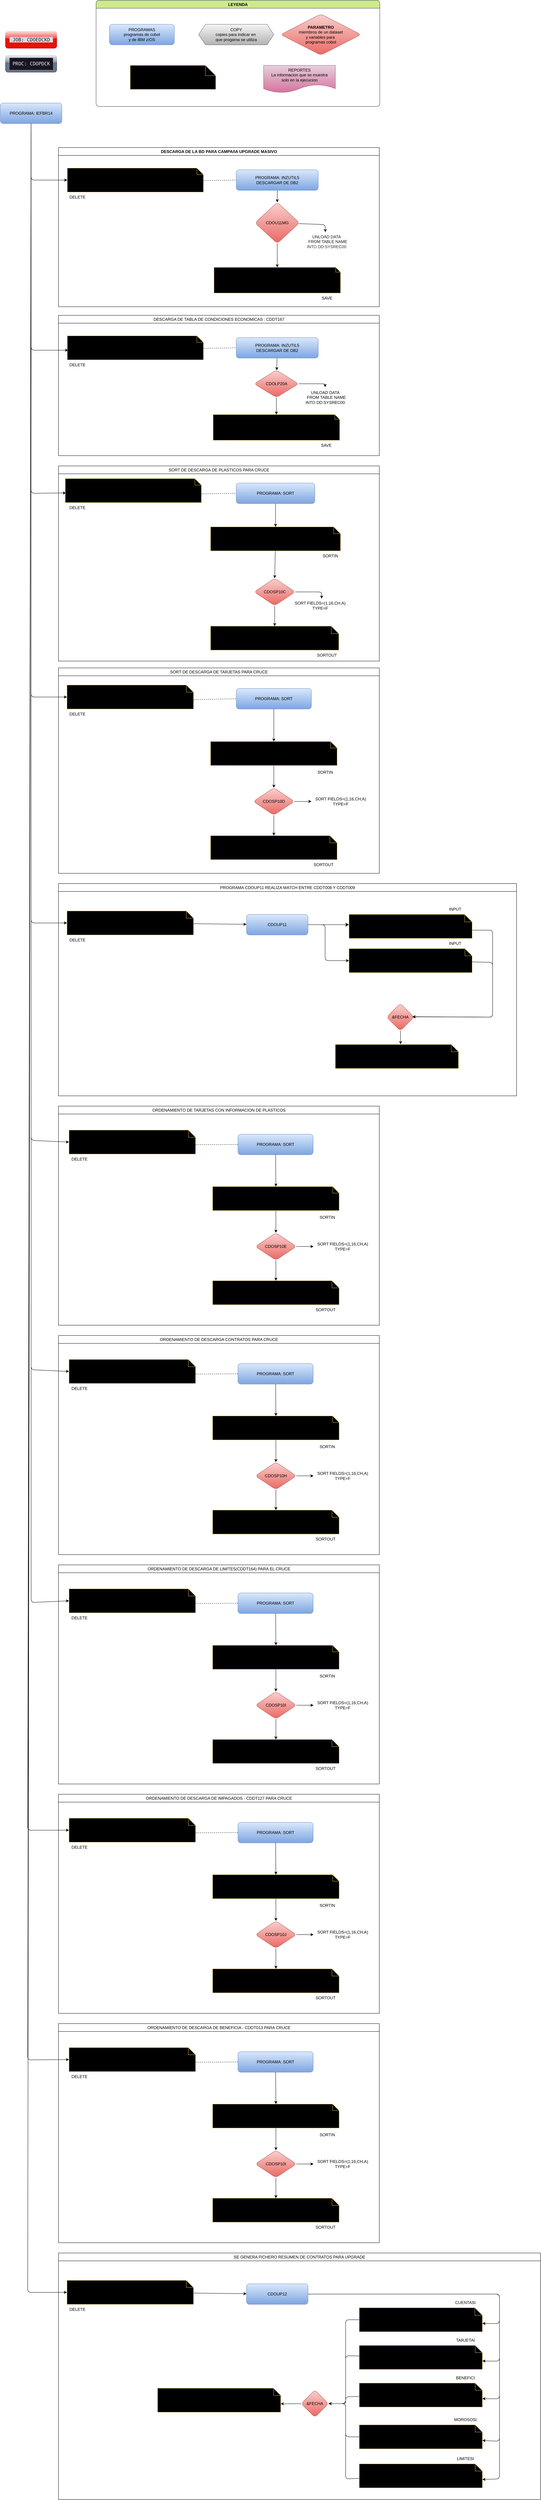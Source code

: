 <mxfile>
    <diagram id="FJO6gK1-RXise1-3pxNp" name="Page-1">
        <mxGraphModel dx="3544" dy="1280" grid="1" gridSize="10" guides="1" tooltips="1" connect="1" arrows="1" fold="1" page="1" pageScale="1" pageWidth="850" pageHeight="1100" math="0" shadow="0" adaptiveColors="auto">
            <root>
                <mxCell id="0"/>
                <mxCell id="1" parent="0"/>
                <mxCell id="14" value="" style="shape=waypoint;sketch=0;size=6;pointerEvents=1;points=[];fillColor=default;resizable=0;rotatable=0;perimeter=centerPerimeter;snapToPoint=1;rounded=1;" parent="1" vertex="1">
                    <mxGeometry x="-382.5" y="580" width="20" height="20" as="geometry"/>
                </mxCell>
                <mxCell id="19" value="&amp;amp;AMB..CDO.&amp;amp;GRPB.SN.CDO.CDOPUP1.FITARJET.UNLOAD" style="shape=note;whiteSpace=wrap;html=1;backgroundOutline=1;darkOpacity=0.05;size=19;fillColor=#fff2cc;gradientColor=light-dark(#FFD966,#999900);strokeColor=light-dark(#D6B656,#FFFF33);align=center;verticalAlign=middle;fontFamily=Helvetica;fontSize=12;gradientDirection=north;" parent="1" vertex="1">
                    <mxGeometry x="-564" y="530" width="398" height="70" as="geometry"/>
                </mxCell>
                <mxCell id="24" value="" style="edgeStyle=none;html=1;fontStyle=1" parent="1" source="22" target="23" edge="1">
                    <mxGeometry relative="1" as="geometry"/>
                </mxCell>
                <mxCell id="22" value="PROGRAMA:&amp;nbsp;INZUTIL5&lt;br&gt;DESCARGAR DE DB2" style="rounded=1;whiteSpace=wrap;html=1;strokeColor=#6c8ebf;align=center;verticalAlign=middle;fontFamily=Helvetica;fontSize=12;fontColor=default;fillColor=#dae8fc;gradientColor=#7ea6e0;" parent="1" vertex="1">
                    <mxGeometry x="-70" y="535" width="240" height="60" as="geometry"/>
                </mxCell>
                <mxCell id="33" style="edgeStyle=none;html=1;entryX=0.481;entryY=0.034;entryDx=0;entryDy=0;entryPerimeter=0;fontStyle=1" parent="1" source="23" target="111" edge="1">
                    <mxGeometry relative="1" as="geometry">
                        <mxPoint x="190" y="715" as="targetPoint"/>
                        <Array as="points">
                            <mxPoint x="190" y="695"/>
                        </Array>
                    </mxGeometry>
                </mxCell>
                <mxCell id="23" value="&lt;div&gt;CDOU11MG&lt;/div&gt;" style="rhombus;whiteSpace=wrap;html=1;rounded=1;fillStyle=solid;strokeColor=#b85450;align=center;verticalAlign=middle;fontFamily=Helvetica;fontSize=12;fontColor=default;fillColor=#f8cecc;gradientColor=#ea6b66;" parent="1" vertex="1">
                    <mxGeometry x="-15" y="630" width="130" height="120" as="geometry"/>
                </mxCell>
                <mxCell id="25" value="&amp;amp;AMB..CDO.&amp;amp;GRPB.SN.CDO.CDOPUP1.FITARJET.UNLOAD" style="shape=note;whiteSpace=wrap;html=1;backgroundOutline=1;darkOpacity=0.05;size=14;strokeColor=light-dark(#D6B656,#FFFF33);align=center;verticalAlign=middle;fontFamily=Helvetica;fontSize=12;fillColor=#fff2cc;gradientColor=light-dark(#FFD966,#999900);gradientDirection=north;" parent="1" vertex="1">
                    <mxGeometry x="-135" y="820" width="370" height="75" as="geometry"/>
                </mxCell>
                <mxCell id="26" style="edgeStyle=none;html=1;entryX=0.5;entryY=0;entryDx=0;entryDy=0;entryPerimeter=0;fontStyle=1" parent="1" source="23" target="25" edge="1">
                    <mxGeometry relative="1" as="geometry"/>
                </mxCell>
                <mxCell id="27" value="" style="endArrow=none;dashed=1;html=1;exitX=1.001;exitY=0.521;exitDx=0;exitDy=0;exitPerimeter=0;entryX=0;entryY=0.5;entryDx=0;entryDy=0;fontStyle=1" parent="1" source="19" target="22" edge="1">
                    <mxGeometry width="50" height="50" relative="1" as="geometry">
                        <mxPoint x="-270" y="450" as="sourcePoint"/>
                        <mxPoint x="-140" y="630" as="targetPoint"/>
                    </mxGeometry>
                </mxCell>
                <mxCell id="66" style="edgeStyle=none;html=1;entryX=0.005;entryY=0.598;entryDx=0;entryDy=0;entryPerimeter=0;fontStyle=1" parent="1" source="28" target="64" edge="1">
                    <mxGeometry relative="1" as="geometry">
                        <mxPoint x="-670" y="1480" as="targetPoint"/>
                        <Array as="points">
                            <mxPoint x="-670" y="1480"/>
                        </Array>
                    </mxGeometry>
                </mxCell>
                <mxCell id="320" style="edgeStyle=none;html=1;entryX=0;entryY=0.5;entryDx=0;entryDy=0;entryPerimeter=0;" parent="1" source="28" target="173" edge="1">
                    <mxGeometry relative="1" as="geometry">
                        <Array as="points">
                            <mxPoint x="-670" y="3370"/>
                        </Array>
                    </mxGeometry>
                </mxCell>
                <mxCell id="28" value="&lt;div&gt;&lt;font style=&quot;color: light-dark(rgb(0, 0, 0), rgb(255, 255, 255));&quot;&gt;PROGRAMA: IEFBR14&lt;/font&gt;&lt;/div&gt;" style="rounded=1;whiteSpace=wrap;html=1;strokeColor=#6c8ebf;align=center;verticalAlign=middle;fontFamily=Helvetica;fontSize=12;fontColor=default;fillColor=#dae8fc;gradientColor=#7ea6e0;" parent="1" vertex="1">
                    <mxGeometry x="-760" y="340" width="180" height="60" as="geometry"/>
                </mxCell>
                <mxCell id="29" value="DELETE" style="text;html=1;align=center;verticalAlign=middle;resizable=0;points=[];autosize=1;strokeColor=none;fillColor=none;" parent="1" vertex="1">
                    <mxGeometry x="-570" y="600" width="70" height="30" as="geometry"/>
                </mxCell>
                <mxCell id="30" value="SAVE" style="text;html=1;align=center;verticalAlign=middle;resizable=0;points=[];autosize=1;strokeColor=none;fillColor=none;" parent="1" vertex="1">
                    <mxGeometry x="170" y="895" width="50" height="30" as="geometry"/>
                </mxCell>
                <mxCell id="48" value="" style="shape=waypoint;sketch=0;size=6;pointerEvents=1;points=[];fillColor=default;resizable=0;rotatable=0;perimeter=centerPerimeter;snapToPoint=1;rounded=1;" parent="1" vertex="1">
                    <mxGeometry x="-382.5" y="1070" width="20" height="20" as="geometry"/>
                </mxCell>
                <mxCell id="49" value="&amp;amp;AMB..CDO.&amp;amp;GRPB.SN.CDO.UNLOAD.CDDT167.UPGC" style="shape=note;whiteSpace=wrap;html=1;backgroundOutline=1;darkOpacity=0.05;size=19;strokeColor=light-dark(#D6B656,#FFFF33);align=center;verticalAlign=middle;fontFamily=Helvetica;fontSize=12;fillColor=#fff2cc;gradientColor=light-dark(#FFD966,#999900);gradientDirection=north;" parent="1" vertex="1">
                    <mxGeometry x="-564" y="1020" width="398" height="70" as="geometry"/>
                </mxCell>
                <mxCell id="50" value="" style="edgeStyle=none;html=1;fontStyle=1" parent="1" source="51" target="53" edge="1">
                    <mxGeometry relative="1" as="geometry"/>
                </mxCell>
                <mxCell id="51" value="PROGRAMA:&amp;nbsp;INZUTIL5&lt;br&gt;DESCARGAR DE DB2" style="rounded=1;whiteSpace=wrap;html=1;strokeColor=#6c8ebf;align=center;verticalAlign=middle;fontFamily=Helvetica;fontSize=12;fontColor=default;fillColor=#dae8fc;gradientColor=#7ea6e0;" parent="1" vertex="1">
                    <mxGeometry x="-70" y="1025" width="240" height="60" as="geometry"/>
                </mxCell>
                <mxCell id="56" value="" style="endArrow=none;dashed=1;html=1;exitX=1.001;exitY=0.521;exitDx=0;exitDy=0;exitPerimeter=0;entryX=0;entryY=0.5;entryDx=0;entryDy=0;fontStyle=1" parent="1" source="49" target="51" edge="1">
                    <mxGeometry width="50" height="50" relative="1" as="geometry">
                        <mxPoint x="-270" y="940" as="sourcePoint"/>
                        <mxPoint x="-140" y="1120" as="targetPoint"/>
                    </mxGeometry>
                </mxCell>
                <mxCell id="57" value="DELETE" style="text;html=1;align=center;verticalAlign=middle;resizable=0;points=[];autosize=1;strokeColor=none;fillColor=none;" parent="1" vertex="1">
                    <mxGeometry x="-570" y="1090" width="70" height="30" as="geometry"/>
                </mxCell>
                <mxCell id="60" style="edgeStyle=none;html=1;entryX=0;entryY=0.5;entryDx=0;entryDy=0;entryPerimeter=0;fontStyle=1" parent="1" source="28" target="19" edge="1">
                    <mxGeometry relative="1" as="geometry">
                        <Array as="points">
                            <mxPoint x="-670" y="565"/>
                        </Array>
                    </mxGeometry>
                </mxCell>
                <mxCell id="61" style="edgeStyle=none;html=1;entryX=0.006;entryY=0.6;entryDx=0;entryDy=0;entryPerimeter=0;fontStyle=1" parent="1" source="28" target="49" edge="1">
                    <mxGeometry relative="1" as="geometry">
                        <Array as="points">
                            <mxPoint x="-670" y="1062"/>
                        </Array>
                    </mxGeometry>
                </mxCell>
                <mxCell id="63" value="" style="shape=waypoint;sketch=0;size=6;pointerEvents=1;points=[];fillColor=default;resizable=0;rotatable=0;perimeter=centerPerimeter;snapToPoint=1;rounded=1;" parent="1" vertex="1">
                    <mxGeometry x="-408.5" y="1487" width="20" height="20" as="geometry"/>
                </mxCell>
                <mxCell id="64" value="&amp;amp;AMB..CDO.&amp;amp;GRPB.SN.CDO.CDOPUP1.PLASTIC.SORT" style="shape=note;whiteSpace=wrap;html=1;backgroundOutline=1;darkOpacity=0.05;size=19;strokeColor=light-dark(#D6B656,#FFFF33);align=center;verticalAlign=middle;fontFamily=Helvetica;fontSize=12;fillColor=#fff2cc;gradientColor=light-dark(#FFD966,#999900);gradientDirection=north;" parent="1" vertex="1">
                    <mxGeometry x="-570" y="1437" width="398" height="70" as="geometry"/>
                </mxCell>
                <mxCell id="65" value="DELETE" style="text;html=1;align=center;verticalAlign=middle;resizable=0;points=[];autosize=1;strokeColor=none;fillColor=none;" parent="1" vertex="1">
                    <mxGeometry x="-570" y="1507" width="70" height="30" as="geometry"/>
                </mxCell>
                <mxCell id="67" value="PROGRAMA: SORT" style="rounded=1;whiteSpace=wrap;html=1;strokeColor=#6c8ebf;align=center;verticalAlign=middle;fontFamily=Helvetica;fontSize=12;fontColor=default;fillColor=#dae8fc;gradientColor=#7ea6e0;" parent="1" vertex="1">
                    <mxGeometry x="-70" y="1450" width="230" height="60" as="geometry"/>
                </mxCell>
                <mxCell id="79" style="edgeStyle=none;html=1;entryX=0.5;entryY=0;entryDx=0;entryDy=0;fontStyle=1" parent="1" source="68" target="74" edge="1">
                    <mxGeometry relative="1" as="geometry"/>
                </mxCell>
                <mxCell id="68" value="&amp;amp;AMB..CDO.&amp;amp;GRPB.SN.CDO.CDOPDA5.FIPLASTI.DESCAR" style="shape=note;whiteSpace=wrap;html=1;backgroundOutline=1;darkOpacity=0.05;size=20;strokeColor=light-dark(#D6B656,#FFFF33);align=center;verticalAlign=middle;fontFamily=Helvetica;fontSize=12;fillColor=#fff2cc;gradientColor=light-dark(#FFD966,#999900);gradientDirection=north;" parent="1" vertex="1">
                    <mxGeometry x="-145" y="1578" width="380" height="70" as="geometry"/>
                </mxCell>
                <mxCell id="69" value="SORTIN" style="text;html=1;align=center;verticalAlign=middle;resizable=0;points=[];autosize=1;strokeColor=none;fillColor=none;" parent="1" vertex="1">
                    <mxGeometry x="170" y="1648" width="70" height="30" as="geometry"/>
                </mxCell>
                <mxCell id="72" value="&amp;amp;AMB..CDO.&amp;amp;GRPB.SN.CDO.CDOPUP1.PLASTIC.SORT" style="shape=note;whiteSpace=wrap;html=1;backgroundOutline=1;darkOpacity=0.05;size=22;strokeColor=light-dark(#D6B656,#FFFF33);align=center;verticalAlign=middle;fontFamily=Helvetica;fontSize=12;fillColor=#fff2cc;gradientColor=light-dark(#FFD966,#999900);gradientDirection=north;" parent="1" vertex="1">
                    <mxGeometry x="-145" y="1868" width="375" height="70" as="geometry"/>
                </mxCell>
                <mxCell id="73" value="SORTOUT" style="text;html=1;align=center;verticalAlign=middle;resizable=0;points=[];autosize=1;strokeColor=none;fillColor=none;" parent="1" vertex="1">
                    <mxGeometry x="155" y="1938" width="80" height="30" as="geometry"/>
                </mxCell>
                <mxCell id="74" value="CDOSP10C" style="rhombus;whiteSpace=wrap;html=1;fillStyle=solid;strokeColor=#b85450;align=center;verticalAlign=middle;fontFamily=Helvetica;fontSize=12;fontColor=default;fillColor=#f8cecc;gradientColor=#ea6b66;rounded=1;" parent="1" vertex="1">
                    <mxGeometry x="-17.5" y="1728" width="120" height="80" as="geometry"/>
                </mxCell>
                <mxCell id="77" value="SORT FIELDS=(1,16,CH,A)&lt;br&gt;TYPE=F" style="text;html=1;align=center;verticalAlign=middle;resizable=0;points=[];autosize=1;strokeColor=none;fillColor=none;" parent="1" vertex="1">
                    <mxGeometry x="90" y="1788" width="170" height="40" as="geometry"/>
                </mxCell>
                <mxCell id="78" style="edgeStyle=none;html=1;entryX=0.528;entryY=-0.01;entryDx=0;entryDy=0;entryPerimeter=0;fontStyle=1" parent="1" source="74" target="77" edge="1">
                    <mxGeometry relative="1" as="geometry">
                        <Array as="points">
                            <mxPoint x="180" y="1768"/>
                        </Array>
                    </mxGeometry>
                </mxCell>
                <mxCell id="80" style="edgeStyle=none;html=1;entryX=0.5;entryY=0;entryDx=0;entryDy=0;entryPerimeter=0;fontStyle=1" parent="1" source="67" target="68" edge="1">
                    <mxGeometry relative="1" as="geometry"/>
                </mxCell>
                <mxCell id="81" style="edgeStyle=none;html=1;entryX=0.5;entryY=0;entryDx=0;entryDy=0;entryPerimeter=0;fontStyle=1" parent="1" source="74" target="72" edge="1">
                    <mxGeometry relative="1" as="geometry"/>
                </mxCell>
                <mxCell id="87" value="" style="endArrow=none;dashed=1;html=1;entryX=0;entryY=0.5;entryDx=0;entryDy=0;exitX=0;exitY=0;exitDx=398;exitDy=44.5;exitPerimeter=0;fontStyle=1" parent="1" source="64" target="67" edge="1">
                    <mxGeometry width="50" height="50" relative="1" as="geometry">
                        <mxPoint x="-340" y="1450" as="sourcePoint"/>
                        <mxPoint x="-290" y="1400" as="targetPoint"/>
                    </mxGeometry>
                </mxCell>
                <mxCell id="102" value="" style="edgeStyle=none;html=1;fontStyle=1" parent="1" source="88" target="92" edge="1">
                    <mxGeometry relative="1" as="geometry"/>
                </mxCell>
                <mxCell id="103" value="" style="edgeStyle=none;html=1;fontStyle=1" parent="1" source="88" target="91" edge="1">
                    <mxGeometry relative="1" as="geometry"/>
                </mxCell>
                <mxCell id="88" value="CDOSP10D" style="rhombus;whiteSpace=wrap;html=1;fillStyle=solid;strokeColor=#b85450;align=center;verticalAlign=middle;fontFamily=Helvetica;fontSize=12;fontColor=default;fillColor=#f8cecc;gradientColor=#ea6b66;rounded=1;" parent="1" vertex="1">
                    <mxGeometry x="-20" y="2340" width="120" height="80" as="geometry"/>
                </mxCell>
                <mxCell id="89" value="PROGRAMA: SORT" style="rounded=1;whiteSpace=wrap;html=1;strokeColor=#6c8ebf;align=center;verticalAlign=middle;fontFamily=Helvetica;fontSize=12;fontColor=default;fillColor=#dae8fc;gradientColor=#7ea6e0;" parent="1" vertex="1">
                    <mxGeometry x="-70" y="2050" width="220" height="60" as="geometry"/>
                </mxCell>
                <mxCell id="91" value="SORT FIELDS=(1,16,CH,A)&lt;br&gt;TYPE=F" style="text;html=1;align=center;verticalAlign=middle;resizable=0;points=[];autosize=1;strokeColor=none;fillColor=none;" parent="1" vertex="1">
                    <mxGeometry x="150" y="2360" width="170" height="40" as="geometry"/>
                </mxCell>
                <mxCell id="92" value="&amp;amp;AMB..CDO.&amp;amp;GRPB.SN.CDO.CDOPUP1.TARJETA.SORT" style="shape=note;whiteSpace=wrap;html=1;backgroundOutline=1;darkOpacity=0.05;size=21;strokeColor=light-dark(#D6B656,#FFFF33);align=center;verticalAlign=middle;fontFamily=Helvetica;fontSize=12;fillColor=#fff2cc;gradientColor=light-dark(#FFD966,#999900);gradientDirection=north;" parent="1" vertex="1">
                    <mxGeometry x="-145" y="2480" width="370" height="70" as="geometry"/>
                </mxCell>
                <mxCell id="101" style="edgeStyle=none;html=1;entryX=0.5;entryY=0;entryDx=0;entryDy=0;fontStyle=1" parent="1" source="94" target="88" edge="1">
                    <mxGeometry relative="1" as="geometry"/>
                </mxCell>
                <mxCell id="94" value="&amp;amp;AMB..CDO.&amp;amp;GRPB.SN.CDO.CDOPUP1.FITARJET.UNLOAD" style="shape=note;whiteSpace=wrap;html=1;backgroundOutline=1;darkOpacity=0.05;size=19;strokeColor=light-dark(#D6B656,#FFFF33);align=center;verticalAlign=middle;fontFamily=Helvetica;fontSize=12;fillColor=#fff2cc;gradientColor=light-dark(#FFD966,#999900);gradientDirection=north;" parent="1" vertex="1">
                    <mxGeometry x="-145" y="2205" width="370" height="70" as="geometry"/>
                </mxCell>
                <mxCell id="95" value="&amp;amp;AMB..CDO.&amp;amp;GRPB.SN.CDO.CDOPUP1.TARJETA.SORT" style="shape=note;whiteSpace=wrap;html=1;backgroundOutline=1;darkOpacity=0.05;size=21;strokeColor=light-dark(#D6B656,#FFFF33);align=center;verticalAlign=middle;fontFamily=Helvetica;fontSize=12;fillColor=#fff2cc;gradientColor=light-dark(#FFD966,#999900);gradientDirection=north;" parent="1" vertex="1">
                    <mxGeometry x="-565" y="2040" width="370" height="70" as="geometry"/>
                </mxCell>
                <mxCell id="96" value="SORTIN" style="text;html=1;align=center;verticalAlign=middle;resizable=0;points=[];autosize=1;strokeColor=none;fillColor=none;" parent="1" vertex="1">
                    <mxGeometry x="155" y="2280" width="70" height="30" as="geometry"/>
                </mxCell>
                <mxCell id="99" value="DELETE" style="text;html=1;align=center;verticalAlign=middle;resizable=0;points=[];autosize=1;strokeColor=none;fillColor=none;" parent="1" vertex="1">
                    <mxGeometry x="-570" y="2110" width="70" height="30" as="geometry"/>
                </mxCell>
                <mxCell id="100" style="edgeStyle=none;html=1;entryX=0.5;entryY=0;entryDx=0;entryDy=0;entryPerimeter=0;fontStyle=1" parent="1" source="89" target="94" edge="1">
                    <mxGeometry relative="1" as="geometry"/>
                </mxCell>
                <mxCell id="105" value="" style="endArrow=none;dashed=1;html=1;entryX=0;entryY=0.5;entryDx=0;entryDy=0;exitX=1.001;exitY=0.61;exitDx=0;exitDy=0;exitPerimeter=0;fontStyle=1" parent="1" source="95" target="89" edge="1">
                    <mxGeometry width="50" height="50" relative="1" as="geometry">
                        <mxPoint x="-210" y="2320" as="sourcePoint"/>
                        <mxPoint x="-160" y="2270" as="targetPoint"/>
                    </mxGeometry>
                </mxCell>
                <mxCell id="107" style="edgeStyle=none;html=1;entryX=0;entryY=0.5;entryDx=0;entryDy=0;entryPerimeter=0;fontStyle=1" parent="1" source="28" target="95" edge="1">
                    <mxGeometry relative="1" as="geometry">
                        <Array as="points">
                            <mxPoint x="-670" y="2075"/>
                        </Array>
                    </mxGeometry>
                </mxCell>
                <mxCell id="109" value="DESCARGA DE LA BD PARA CAMPAñA UPGRADE MASIVO" style="swimlane;whiteSpace=wrap;html=1;" parent="1" vertex="1">
                    <mxGeometry x="-590" y="470" width="938.5" height="465" as="geometry"/>
                </mxCell>
                <mxCell id="111" value="&lt;div&gt;&lt;font color=&quot;#121212&quot;&gt;UNLOAD DATA&lt;/font&gt;&lt;/div&gt;&lt;div&gt;&lt;font color=&quot;#121212&quot;&gt;&amp;nbsp; FROM TABLE&amp;nbsp;NAME&lt;/font&gt;&lt;/div&gt;&lt;div&gt;&lt;font color=&quot;#2e2e2e&quot;&gt;INTO DD:SYSREC00&lt;/font&gt;&lt;/div&gt;" style="text;html=1;align=center;verticalAlign=middle;resizable=0;points=[];autosize=1;strokeColor=none;fillColor=none;" parent="109" vertex="1">
                    <mxGeometry x="713.5" y="245" width="140" height="60" as="geometry"/>
                </mxCell>
                <mxCell id="112" value="DESCARGA DE TABLA DE CONDICIONES ECONOMICAS : CDDT167" style="swimlane;whiteSpace=wrap;html=1;fontStyle=0" parent="1" vertex="1">
                    <mxGeometry x="-590" y="960" width="938.5" height="410" as="geometry"/>
                </mxCell>
                <mxCell id="53" value="&lt;div&gt;CDOLP20A&lt;/div&gt;" style="rhombus;whiteSpace=wrap;html=1;rounded=1;fillStyle=solid;strokeColor=#b85450;align=center;verticalAlign=middle;fontFamily=Helvetica;fontSize=12;fontColor=default;fillColor=#f8cecc;gradientColor=#ea6b66;" parent="112" vertex="1">
                    <mxGeometry x="572.5" y="160" width="130" height="80" as="geometry"/>
                </mxCell>
                <mxCell id="59" value="&lt;div&gt;&lt;font&gt;UNLOAD DATA&lt;/font&gt;&lt;/div&gt;&lt;div&gt;&lt;font&gt;&amp;nbsp; FROM TABLE NAME&lt;/font&gt;&lt;/div&gt;&lt;div&gt;&lt;font&gt;INTO DD:SYSREC00&lt;/font&gt;&lt;/div&gt;" style="text;html=1;align=center;verticalAlign=middle;resizable=0;points=[];autosize=1;strokeColor=none;fillColor=none;" parent="112" vertex="1">
                    <mxGeometry x="710" y="210" width="140" height="60" as="geometry"/>
                </mxCell>
                <mxCell id="52" style="edgeStyle=none;html=1;entryX=0.5;entryY=0;entryDx=0;entryDy=0;entryPerimeter=0;fontStyle=1" parent="112" source="53" target="59" edge="1">
                    <mxGeometry relative="1" as="geometry">
                        <mxPoint x="780" y="225" as="targetPoint"/>
                        <Array as="points">
                            <mxPoint x="780" y="200"/>
                        </Array>
                    </mxGeometry>
                </mxCell>
                <mxCell id="54" value="&amp;amp;AMB..CDO.&amp;amp;GRPB.SN.CDO.UNLOAD.CDDT167.UPGC" style="shape=note;whiteSpace=wrap;html=1;backgroundOutline=1;darkOpacity=0.05;size=14;strokeColor=light-dark(#D6B656,#FFFF33);align=center;verticalAlign=middle;fontFamily=Helvetica;fontSize=12;fillColor=#fff2cc;gradientColor=light-dark(#FFD966,#999900);gradientDirection=north;" parent="112" vertex="1">
                    <mxGeometry x="452.5" y="290" width="370" height="75" as="geometry"/>
                </mxCell>
                <mxCell id="58" value="SAVE" style="text;html=1;align=center;verticalAlign=middle;resizable=0;points=[];autosize=1;strokeColor=none;fillColor=none;" parent="112" vertex="1">
                    <mxGeometry x="757.5" y="365" width="50" height="30" as="geometry"/>
                </mxCell>
                <mxCell id="55" style="edgeStyle=none;html=1;entryX=0.5;entryY=0;entryDx=0;entryDy=0;entryPerimeter=0;fontStyle=1" parent="112" source="53" target="54" edge="1">
                    <mxGeometry relative="1" as="geometry"/>
                </mxCell>
                <mxCell id="114" value="SORT DE DESCARGA DE PLASTICOS PARA CRUCE" style="swimlane;whiteSpace=wrap;html=1;fontStyle=0" parent="1" vertex="1">
                    <mxGeometry x="-590" y="1400" width="938.5" height="570" as="geometry">
                        <mxRectangle x="-590" y="1400" width="330" height="30" as="alternateBounds"/>
                    </mxGeometry>
                </mxCell>
                <mxCell id="116" value="SORT DE DESCARGA DE TARJETAS PARA CRUCE" style="swimlane;whiteSpace=wrap;html=1;fontStyle=0" parent="1" vertex="1">
                    <mxGeometry x="-590" y="1990" width="938.5" height="600" as="geometry">
                        <mxRectangle x="-590" y="1400" width="330" height="30" as="alternateBounds"/>
                    </mxGeometry>
                </mxCell>
                <mxCell id="97" value="SORTOUT" style="text;html=1;align=center;verticalAlign=middle;resizable=0;points=[];autosize=1;strokeColor=none;fillColor=none;" parent="116" vertex="1">
                    <mxGeometry x="735" y="560" width="80" height="30" as="geometry"/>
                </mxCell>
                <mxCell id="118" value="&lt;div style=&quot;font-family: &amp;quot;JetBrains Mono&amp;quot;, &amp;quot;JetBrains Mono&amp;quot;, monospace; font-size: 14px; line-height: 35px; white-space-collapse: preserve;&quot;&gt;&lt;span style=&quot;background-color: light-dark(rgb(219, 216, 226), rgb(255, 255, 255));&quot;&gt;&lt;font style=&quot;color: light-dark(rgb(34, 33, 35), rgb(0, 0, 0));&quot;&gt; JOB: CDOEDCKD &lt;/font&gt;&lt;/span&gt;&lt;/div&gt;" style="text;html=1;align=center;verticalAlign=middle;resizable=0;points=[];autosize=1;strokeColor=#B20000;fillColor=#e51400;glass=1;fontColor=#ffffff;shadow=0;rounded=1;" parent="1" vertex="1">
                    <mxGeometry x="-745" y="130" width="150" height="50" as="geometry"/>
                </mxCell>
                <mxCell id="119" value="&lt;div style=&quot;color: rgb(237, 236, 238); background-color: rgb(25, 21, 33); font-family: &amp;quot;JetBrains Mono&amp;quot;, &amp;quot;JetBrains Mono&amp;quot;, monospace; font-size: 14px; line-height: 35px; white-space-collapse: preserve;&quot;&gt;&lt;div style=&quot;color: rgb(237, 236, 238); background-color: rgb(25, 21, 33); line-height: 35px;&quot;&gt;&lt;span style=&quot;color: rgb(237, 236, 238);&quot;&gt; PROC: CDOPDCK &lt;/span&gt;&lt;/div&gt;&lt;/div&gt;" style="text;html=1;align=center;verticalAlign=middle;resizable=0;points=[];autosize=1;strokeColor=#314354;fillColor=#647687;rounded=1;glass=1;fontColor=#ffffff;" parent="1" vertex="1">
                    <mxGeometry x="-745" y="200" width="150" height="50" as="geometry"/>
                </mxCell>
                <mxCell id="120" value="PROGRAMA CDOUP11 REALIZA MATCH ENTRE CDDT008 Y CDDT009" style="swimlane;whiteSpace=wrap;html=1;fontStyle=0" parent="1" vertex="1">
                    <mxGeometry x="-590" y="2620" width="1340" height="620" as="geometry">
                        <mxRectangle x="-590" y="1400" width="330" height="30" as="alternateBounds"/>
                    </mxGeometry>
                </mxCell>
                <mxCell id="149" style="edgeStyle=none;html=1;" parent="120" source="122" target="124" edge="1">
                    <mxGeometry relative="1" as="geometry"/>
                </mxCell>
                <mxCell id="122" value="&amp;amp;AMB..CDO.&amp;amp;GRPB.SN.CDO.CDOPUP1.TARJETA.UNLD2" style="shape=note;whiteSpace=wrap;html=1;backgroundOutline=1;darkOpacity=0.05;size=21;strokeColor=light-dark(#D6B656,#FFFF33);align=center;verticalAlign=middle;fontFamily=Helvetica;fontSize=12;fillColor=#fff2cc;gradientColor=light-dark(#FFD966,#999900);gradientDirection=north;" parent="120" vertex="1">
                    <mxGeometry x="25" y="80" width="370" height="70" as="geometry"/>
                </mxCell>
                <mxCell id="123" value="DELETE" style="text;html=1;align=center;verticalAlign=middle;resizable=0;points=[];autosize=1;strokeColor=none;fillColor=none;" parent="120" vertex="1">
                    <mxGeometry x="20" y="150" width="70" height="30" as="geometry"/>
                </mxCell>
                <mxCell id="124" value="CDOUP11" style="rounded=1;whiteSpace=wrap;html=1;strokeColor=#6c8ebf;align=center;verticalAlign=middle;fontFamily=Helvetica;fontSize=12;fontColor=default;fillColor=#dae8fc;gradientColor=#7ea6e0;" parent="120" vertex="1">
                    <mxGeometry x="550" y="90" width="180" height="60" as="geometry"/>
                </mxCell>
                <mxCell id="146" value="" style="edgeStyle=none;html=1;entryX=0.53;entryY=-0.013;entryDx=0;entryDy=0;entryPerimeter=0;" parent="120" source="125" target="180" edge="1">
                    <mxGeometry relative="1" as="geometry">
                        <mxPoint x="640" y="520" as="targetPoint"/>
                    </mxGeometry>
                </mxCell>
                <mxCell id="125" value="&amp;amp;FECHA" style="rhombus;whiteSpace=wrap;html=1;rounded=1;fillStyle=solid;strokeColor=#b85450;align=center;verticalAlign=middle;fontFamily=Helvetica;fontSize=12;fontColor=default;fillColor=#f8cecc;gradientColor=#ea6b66;" parent="120" vertex="1">
                    <mxGeometry x="960" y="350" width="80" height="80" as="geometry"/>
                </mxCell>
                <mxCell id="295" style="edgeStyle=none;html=1;entryX=0.946;entryY=0.484;entryDx=0;entryDy=0;entryPerimeter=0;" parent="120" source="139" target="125" edge="1">
                    <mxGeometry relative="1" as="geometry">
                        <mxPoint x="1270" y="225" as="targetPoint"/>
                        <Array as="points">
                            <mxPoint x="1270" y="230"/>
                            <mxPoint x="1270" y="390"/>
                        </Array>
                    </mxGeometry>
                </mxCell>
                <mxCell id="139" value="&amp;amp;AMB..CDO.&amp;amp;GRPB.SN.CDO.CDOPUP1.TARJETA.SORT" style="shape=note;whiteSpace=wrap;html=1;backgroundOutline=1;darkOpacity=0.05;size=21;strokeColor=light-dark(#D6B656,#FFFF33);align=center;verticalAlign=middle;fontFamily=Helvetica;fontSize=12;fillColor=#fff2cc;gradientColor=light-dark(#FFD966,#999900);gradientDirection=north;" parent="120" vertex="1">
                    <mxGeometry x="850" y="190" width="360" height="70" as="geometry"/>
                </mxCell>
                <mxCell id="294" style="edgeStyle=none;html=1;exitX=0;exitY=0;exitDx=360;exitDy=46;exitPerimeter=0;entryX=0.94;entryY=0.49;entryDx=0;entryDy=0;entryPerimeter=0;" parent="120" source="140" target="125" edge="1">
                    <mxGeometry relative="1" as="geometry">
                        <mxPoint x="1040" y="390" as="targetPoint"/>
                        <Array as="points">
                            <mxPoint x="1270" y="136"/>
                            <mxPoint x="1270" y="390"/>
                        </Array>
                    </mxGeometry>
                </mxCell>
                <mxCell id="140" value="&amp;amp;AMB..CDO.&amp;amp;GRPB.SN.CDO.CDOPUP1.PLASTIC.SORT" style="shape=note;whiteSpace=wrap;html=1;backgroundOutline=1;darkOpacity=0.05;size=22;strokeColor=light-dark(#D6B656,#FFFF33);align=center;verticalAlign=middle;fontFamily=Helvetica;fontSize=12;fillColor=#fff2cc;gradientColor=light-dark(#FFD966,#999900);gradientDirection=north;" parent="120" vertex="1">
                    <mxGeometry x="850" y="90" width="360" height="70" as="geometry"/>
                </mxCell>
                <mxCell id="147" value="INPUT" style="text;html=1;align=center;verticalAlign=middle;resizable=0;points=[];autosize=1;strokeColor=none;fillColor=none;" parent="120" vertex="1">
                    <mxGeometry x="1130" y="60" width="60" height="30" as="geometry"/>
                </mxCell>
                <mxCell id="148" value="INPUT" style="text;html=1;align=center;verticalAlign=middle;resizable=0;points=[];autosize=1;strokeColor=none;fillColor=none;" parent="120" vertex="1">
                    <mxGeometry x="1130" y="160" width="60" height="30" as="geometry"/>
                </mxCell>
                <mxCell id="180" value="&amp;amp;AMB..CDO.&amp;amp;GRPB.SN.CDO.CDOPUP1.TARJETA.UNLD2" style="shape=note;whiteSpace=wrap;html=1;backgroundOutline=1;darkOpacity=0.05;size=21;strokeColor=light-dark(#D6B656,#FFFF33);align=center;verticalAlign=middle;fontFamily=Helvetica;fontSize=12;fillColor=#fff2cc;gradientColor=light-dark(#FFD966,#999900);gradientDirection=north;" parent="120" vertex="1">
                    <mxGeometry x="810" y="470" width="360" height="70" as="geometry"/>
                </mxCell>
                <mxCell id="291" value="" style="edgeStyle=elbowEdgeStyle;elbow=vertical;endArrow=classic;html=1;curved=0;rounded=0;endSize=8;startSize=8;exitX=1;exitY=0.5;exitDx=0;exitDy=0;entryX=0;entryY=0.429;entryDx=0;entryDy=0;entryPerimeter=0;" parent="120" source="124" target="140" edge="1">
                    <mxGeometry width="50" height="50" relative="1" as="geometry">
                        <mxPoint x="720" y="230" as="sourcePoint"/>
                        <mxPoint x="840" y="130" as="targetPoint"/>
                    </mxGeometry>
                </mxCell>
                <mxCell id="293" style="edgeStyle=none;html=1;exitX=1;exitY=0.5;exitDx=0;exitDy=0;entryX=0;entryY=0.5;entryDx=0;entryDy=0;entryPerimeter=0;" parent="120" source="124" target="139" edge="1">
                    <mxGeometry relative="1" as="geometry">
                        <Array as="points">
                            <mxPoint x="780" y="120"/>
                            <mxPoint x="780" y="225"/>
                        </Array>
                    </mxGeometry>
                </mxCell>
                <mxCell id="150" value="ORDENAMIENTO DE TARJETAS CON INFORMACION DE PLASTICOS" style="swimlane;whiteSpace=wrap;html=1;fontStyle=0" parent="1" vertex="1">
                    <mxGeometry x="-590" y="3270" width="938.5" height="640" as="geometry">
                        <mxRectangle x="-590" y="1400" width="330" height="30" as="alternateBounds"/>
                    </mxGeometry>
                </mxCell>
                <mxCell id="165" value="" style="edgeStyle=none;html=1;fontStyle=1" parent="150" source="167" target="170" edge="1">
                    <mxGeometry relative="1" as="geometry"/>
                </mxCell>
                <mxCell id="166" value="" style="edgeStyle=none;html=1;fontStyle=1" parent="150" source="167" target="169" edge="1">
                    <mxGeometry relative="1" as="geometry"/>
                </mxCell>
                <mxCell id="167" value="CDOSP10E" style="rhombus;whiteSpace=wrap;html=1;fillStyle=solid;strokeColor=#b85450;align=center;verticalAlign=middle;fontFamily=Helvetica;fontSize=12;fontColor=default;fillColor=#f8cecc;gradientColor=#ea6b66;rounded=1;" parent="150" vertex="1">
                    <mxGeometry x="576" y="370" width="120" height="80" as="geometry"/>
                </mxCell>
                <mxCell id="168" value="PROGRAMA: SORT" style="rounded=1;whiteSpace=wrap;html=1;strokeColor=#6c8ebf;align=center;verticalAlign=middle;fontFamily=Helvetica;fontSize=12;fontColor=default;fillColor=#dae8fc;gradientColor=#7ea6e0;" parent="150" vertex="1">
                    <mxGeometry x="525" y="82" width="220" height="60" as="geometry"/>
                </mxCell>
                <mxCell id="169" value="SORT FIELDS=(1,16,CH,A)&lt;br&gt;TYPE=F" style="text;html=1;align=center;verticalAlign=middle;resizable=0;points=[];autosize=1;strokeColor=none;fillColor=none;" parent="150" vertex="1">
                    <mxGeometry x="746" y="390" width="170" height="40" as="geometry"/>
                </mxCell>
                <mxCell id="170" value="&amp;amp;AMB..CDO.&amp;amp;GRPB.SN.CDO.CDOPUP1.TARJETA.UNLD3" style="shape=note;whiteSpace=wrap;html=1;backgroundOutline=1;darkOpacity=0.05;size=21;strokeColor=light-dark(#D6B656,#FFFF33);align=center;verticalAlign=middle;fontFamily=Helvetica;fontSize=12;fillColor=#fff2cc;gradientColor=light-dark(#FFD966,#999900);gradientDirection=north;" parent="150" vertex="1">
                    <mxGeometry x="451" y="510" width="370" height="70" as="geometry"/>
                </mxCell>
                <mxCell id="171" style="edgeStyle=none;html=1;entryX=0.5;entryY=0;entryDx=0;entryDy=0;fontStyle=1" parent="150" source="172" target="167" edge="1">
                    <mxGeometry relative="1" as="geometry"/>
                </mxCell>
                <mxCell id="172" value="&amp;amp;AMB..CDO.&amp;amp;GRPB.SN.CDO.CDOPUP1.TARJETA.UNLD2" style="shape=note;whiteSpace=wrap;html=1;backgroundOutline=1;darkOpacity=0.05;size=19;strokeColor=light-dark(#D6B656,#FFFF33);align=center;verticalAlign=middle;fontFamily=Helvetica;fontSize=12;fillColor=#fff2cc;gradientColor=light-dark(#FFD966,#999900);gradientDirection=north;" parent="150" vertex="1">
                    <mxGeometry x="451" y="235" width="370" height="70" as="geometry"/>
                </mxCell>
                <mxCell id="173" value="&amp;amp;AMB..CDO.&amp;amp;GRPB.SN.CDO.CDOPUP1.TARJETA.UNLD3" style="shape=note;whiteSpace=wrap;html=1;backgroundOutline=1;darkOpacity=0.05;size=21;strokeColor=light-dark(#D6B656,#FFFF33);align=center;verticalAlign=middle;fontFamily=Helvetica;fontSize=12;fillColor=#fff2cc;gradientColor=light-dark(#FFD966,#999900);gradientDirection=north;" parent="150" vertex="1">
                    <mxGeometry x="31" y="70" width="370" height="70" as="geometry"/>
                </mxCell>
                <mxCell id="174" value="SORTIN" style="text;html=1;align=center;verticalAlign=middle;resizable=0;points=[];autosize=1;strokeColor=none;fillColor=none;" parent="150" vertex="1">
                    <mxGeometry x="751" y="310" width="70" height="30" as="geometry"/>
                </mxCell>
                <mxCell id="175" value="DELETE" style="text;html=1;align=center;verticalAlign=middle;resizable=0;points=[];autosize=1;strokeColor=none;fillColor=none;" parent="150" vertex="1">
                    <mxGeometry x="26" y="140" width="70" height="30" as="geometry"/>
                </mxCell>
                <mxCell id="176" style="edgeStyle=none;html=1;entryX=0.5;entryY=0;entryDx=0;entryDy=0;entryPerimeter=0;fontStyle=1" parent="150" source="168" target="172" edge="1">
                    <mxGeometry relative="1" as="geometry"/>
                </mxCell>
                <mxCell id="177" value="" style="endArrow=none;dashed=1;html=1;entryX=0;entryY=0.5;entryDx=0;entryDy=0;exitX=1.001;exitY=0.61;exitDx=0;exitDy=0;exitPerimeter=0;fontStyle=1" parent="150" source="173" target="168" edge="1">
                    <mxGeometry width="50" height="50" relative="1" as="geometry">
                        <mxPoint x="386" y="350" as="sourcePoint"/>
                        <mxPoint x="436" y="300" as="targetPoint"/>
                    </mxGeometry>
                </mxCell>
                <mxCell id="178" value="SORTOUT" style="text;html=1;align=center;verticalAlign=middle;resizable=0;points=[];autosize=1;strokeColor=none;fillColor=none;" parent="150" vertex="1">
                    <mxGeometry x="741" y="580" width="80" height="30" as="geometry"/>
                </mxCell>
                <mxCell id="182" value="ORDENAMIENTO DE DESCARGA CONTRATOS PARA CRUCE" style="swimlane;whiteSpace=wrap;html=1;fontStyle=0" parent="1" vertex="1">
                    <mxGeometry x="-590" y="3940" width="938.5" height="640" as="geometry">
                        <mxRectangle x="-590" y="1400" width="330" height="30" as="alternateBounds"/>
                    </mxGeometry>
                </mxCell>
                <mxCell id="183" value="" style="edgeStyle=none;html=1;fontStyle=1" parent="182" source="185" target="188" edge="1">
                    <mxGeometry relative="1" as="geometry"/>
                </mxCell>
                <mxCell id="184" value="" style="edgeStyle=none;html=1;fontStyle=1" parent="182" source="185" target="187" edge="1">
                    <mxGeometry relative="1" as="geometry"/>
                </mxCell>
                <mxCell id="185" value="CDOSP10H" style="rhombus;whiteSpace=wrap;html=1;fillStyle=solid;strokeColor=#b85450;align=center;verticalAlign=middle;fontFamily=Helvetica;fontSize=12;fontColor=default;fillColor=#f8cecc;gradientColor=#ea6b66;rounded=1;" parent="182" vertex="1">
                    <mxGeometry x="576" y="370" width="120" height="80" as="geometry"/>
                </mxCell>
                <mxCell id="186" value="PROGRAMA: SORT" style="rounded=1;whiteSpace=wrap;html=1;strokeColor=#6c8ebf;align=center;verticalAlign=middle;fontFamily=Helvetica;fontSize=12;fontColor=default;fillColor=#dae8fc;gradientColor=#7ea6e0;" parent="182" vertex="1">
                    <mxGeometry x="525" y="82" width="220" height="60" as="geometry"/>
                </mxCell>
                <mxCell id="187" value="SORT FIELDS=(1,16,CH,A)&lt;br&gt;TYPE=F" style="text;html=1;align=center;verticalAlign=middle;resizable=0;points=[];autosize=1;strokeColor=none;fillColor=none;" parent="182" vertex="1">
                    <mxGeometry x="746" y="390" width="170" height="40" as="geometry"/>
                </mxCell>
                <mxCell id="188" value="&amp;amp;AMB..CDO.&amp;amp;GRPB.SN.CDO.CDOPUP1.CONTRAT.SORT" style="shape=note;whiteSpace=wrap;html=1;backgroundOutline=1;darkOpacity=0.05;size=21;strokeColor=light-dark(#D6B656,#FFFF33);align=center;verticalAlign=middle;fontFamily=Helvetica;fontSize=12;fontColor=default;fillColor=#fff2cc;gradientColor=light-dark(#FFD966,#999900);gradientDirection=north;" parent="182" vertex="1">
                    <mxGeometry x="451" y="510" width="370" height="70" as="geometry"/>
                </mxCell>
                <mxCell id="189" style="edgeStyle=none;html=1;entryX=0.5;entryY=0;entryDx=0;entryDy=0;fontStyle=1" parent="182" source="190" target="185" edge="1">
                    <mxGeometry relative="1" as="geometry"/>
                </mxCell>
                <mxCell id="190" value="&amp;amp;AMB..CDO.&amp;amp;GRPB.SN.CDO.CDOPDA5.FICTATAR.DESCAR" style="shape=note;whiteSpace=wrap;html=1;backgroundOutline=1;darkOpacity=0.05;size=19;strokeColor=light-dark(#D6B656,#FFFF33);align=center;verticalAlign=middle;fontFamily=Helvetica;fontSize=12;fontColor=default;fillColor=#fff2cc;gradientColor=light-dark(#FFD966,#999900);gradientDirection=north;" parent="182" vertex="1">
                    <mxGeometry x="451" y="235" width="370" height="70" as="geometry"/>
                </mxCell>
                <mxCell id="191" value="&amp;amp;AMB..CDO.&amp;amp;GRPB.SN.CDO.CDOPUP1.CONTRAT.SORT" style="shape=note;whiteSpace=wrap;html=1;backgroundOutline=1;darkOpacity=0.05;size=21;strokeColor=light-dark(#D6B656,#FFFF33);align=center;verticalAlign=middle;fontFamily=Helvetica;fontSize=12;fontColor=default;fillColor=#fff2cc;gradientColor=light-dark(#FFD966,#999900);gradientDirection=north;" parent="182" vertex="1">
                    <mxGeometry x="31" y="70" width="370" height="70" as="geometry"/>
                </mxCell>
                <mxCell id="192" value="SORTIN" style="text;html=1;align=center;verticalAlign=middle;resizable=0;points=[];autosize=1;strokeColor=none;fillColor=none;" parent="182" vertex="1">
                    <mxGeometry x="751" y="310" width="70" height="30" as="geometry"/>
                </mxCell>
                <mxCell id="193" value="DELETE" style="text;html=1;align=center;verticalAlign=middle;resizable=0;points=[];autosize=1;strokeColor=none;fillColor=none;" parent="182" vertex="1">
                    <mxGeometry x="26" y="140" width="70" height="30" as="geometry"/>
                </mxCell>
                <mxCell id="194" style="edgeStyle=none;html=1;entryX=0.5;entryY=0;entryDx=0;entryDy=0;entryPerimeter=0;fontStyle=1" parent="182" source="186" target="190" edge="1">
                    <mxGeometry relative="1" as="geometry"/>
                </mxCell>
                <mxCell id="195" value="" style="endArrow=none;dashed=1;html=1;entryX=0;entryY=0.5;entryDx=0;entryDy=0;exitX=1.001;exitY=0.61;exitDx=0;exitDy=0;exitPerimeter=0;fontStyle=1" parent="182" source="191" target="186" edge="1">
                    <mxGeometry width="50" height="50" relative="1" as="geometry">
                        <mxPoint x="386" y="350" as="sourcePoint"/>
                        <mxPoint x="436" y="300" as="targetPoint"/>
                    </mxGeometry>
                </mxCell>
                <mxCell id="196" value="SORTOUT" style="text;html=1;align=center;verticalAlign=middle;resizable=0;points=[];autosize=1;strokeColor=none;fillColor=none;" parent="182" vertex="1">
                    <mxGeometry x="741" y="580" width="80" height="30" as="geometry"/>
                </mxCell>
                <mxCell id="197" value="ORDENAMIENTO DE DESCARGA DE LIMITES(CDDT164) PARA EL CRUCE" style="swimlane;whiteSpace=wrap;html=1;fontStyle=0" parent="1" vertex="1">
                    <mxGeometry x="-590" y="4610" width="938.5" height="640" as="geometry">
                        <mxRectangle x="-590" y="1400" width="330" height="30" as="alternateBounds"/>
                    </mxGeometry>
                </mxCell>
                <mxCell id="198" value="" style="edgeStyle=none;html=1;fontStyle=1" parent="197" source="200" target="203" edge="1">
                    <mxGeometry relative="1" as="geometry"/>
                </mxCell>
                <mxCell id="199" value="" style="edgeStyle=none;html=1;fontStyle=1" parent="197" source="200" target="202" edge="1">
                    <mxGeometry relative="1" as="geometry"/>
                </mxCell>
                <mxCell id="200" value="CDOSP10I" style="rhombus;whiteSpace=wrap;html=1;fillStyle=solid;strokeColor=#b85450;align=center;verticalAlign=middle;fontFamily=Helvetica;fontSize=12;fontColor=default;fillColor=#f8cecc;gradientColor=#ea6b66;rounded=1;" parent="197" vertex="1">
                    <mxGeometry x="576" y="370" width="120" height="80" as="geometry"/>
                </mxCell>
                <mxCell id="201" value="PROGRAMA: SORT" style="rounded=1;whiteSpace=wrap;html=1;strokeColor=#6c8ebf;align=center;verticalAlign=middle;fontFamily=Helvetica;fontSize=12;fontColor=default;fillColor=#dae8fc;gradientColor=#7ea6e0;" parent="197" vertex="1">
                    <mxGeometry x="525" y="82" width="220" height="60" as="geometry"/>
                </mxCell>
                <mxCell id="202" value="SORT FIELDS=(1,16,CH,A)&lt;br&gt;TYPE=F" style="text;html=1;align=center;verticalAlign=middle;resizable=0;points=[];autosize=1;strokeColor=none;fillColor=none;" parent="197" vertex="1">
                    <mxGeometry x="746" y="390" width="170" height="40" as="geometry"/>
                </mxCell>
                <mxCell id="203" value="&amp;amp;AMB..CDO.&amp;amp;GRPB.SN.CDO.CDOPUP1.LIMITES.SORT" style="shape=note;whiteSpace=wrap;html=1;backgroundOutline=1;darkOpacity=0.05;size=21;strokeColor=light-dark(#D6B656,#FFFF33);align=center;verticalAlign=middle;fontFamily=Helvetica;fontSize=12;fontColor=default;fillColor=#fff2cc;gradientColor=light-dark(#FFD966,#999900);gradientDirection=north;" parent="197" vertex="1">
                    <mxGeometry x="451" y="510" width="370" height="70" as="geometry"/>
                </mxCell>
                <mxCell id="204" style="edgeStyle=none;html=1;entryX=0.5;entryY=0;entryDx=0;entryDy=0;fontStyle=1" parent="197" source="205" target="200" edge="1">
                    <mxGeometry relative="1" as="geometry"/>
                </mxCell>
                <mxCell id="205" value="&amp;amp;AMB..CDO.&amp;amp;GRPB.SN.CDO.CDOPDA5.FITARLIM.DESCAR" style="shape=note;whiteSpace=wrap;html=1;backgroundOutline=1;darkOpacity=0.05;size=19;strokeColor=light-dark(#D6B656,#FFFF33);align=center;verticalAlign=middle;fontFamily=Helvetica;fontSize=12;fontColor=default;fillColor=#fff2cc;gradientColor=light-dark(#FFD966,#999900);gradientDirection=north;" parent="197" vertex="1">
                    <mxGeometry x="451" y="235" width="370" height="70" as="geometry"/>
                </mxCell>
                <mxCell id="206" value="&amp;AMB..CDO.&amp;GRPB.SN.CDO.CDOPUP1.LIMITES.SORT" style="shape=note;whiteSpace=wrap;html=1;backgroundOutline=1;darkOpacity=0.05;size=21;strokeColor=light-dark(#D6B656,#FFFF33);align=center;verticalAlign=middle;fontFamily=Helvetica;fontSize=12;fontColor=default;fillColor=#fff2cc;gradientColor=light-dark(#FFD966,#999900);gradientDirection=north;" parent="197" vertex="1">
                    <mxGeometry x="31" y="70" width="370" height="70" as="geometry"/>
                </mxCell>
                <mxCell id="207" value="SORTIN" style="text;html=1;align=center;verticalAlign=middle;resizable=0;points=[];autosize=1;strokeColor=none;fillColor=none;" parent="197" vertex="1">
                    <mxGeometry x="751" y="310" width="70" height="30" as="geometry"/>
                </mxCell>
                <mxCell id="208" value="DELETE" style="text;html=1;align=center;verticalAlign=middle;resizable=0;points=[];autosize=1;strokeColor=none;fillColor=none;" parent="197" vertex="1">
                    <mxGeometry x="26" y="140" width="70" height="30" as="geometry"/>
                </mxCell>
                <mxCell id="209" style="edgeStyle=none;html=1;entryX=0.5;entryY=0;entryDx=0;entryDy=0;entryPerimeter=0;fontStyle=1" parent="197" source="201" target="205" edge="1">
                    <mxGeometry relative="1" as="geometry"/>
                </mxCell>
                <mxCell id="210" value="" style="endArrow=none;dashed=1;html=1;entryX=0;entryY=0.5;entryDx=0;entryDy=0;exitX=1.001;exitY=0.61;exitDx=0;exitDy=0;exitPerimeter=0;fontStyle=1" parent="197" source="206" target="201" edge="1">
                    <mxGeometry width="50" height="50" relative="1" as="geometry">
                        <mxPoint x="386" y="350" as="sourcePoint"/>
                        <mxPoint x="436" y="300" as="targetPoint"/>
                    </mxGeometry>
                </mxCell>
                <mxCell id="211" value="SORTOUT" style="text;html=1;align=center;verticalAlign=middle;resizable=0;points=[];autosize=1;strokeColor=none;fillColor=none;" parent="197" vertex="1">
                    <mxGeometry x="741" y="580" width="80" height="30" as="geometry"/>
                </mxCell>
                <mxCell id="226" value="ORDENAMIENTO DE DESCARGA DE IMPAGADOS - CDDT127 PARA CRUCE" style="swimlane;whiteSpace=wrap;html=1;fontStyle=0" parent="1" vertex="1">
                    <mxGeometry x="-590" y="5280" width="938.5" height="640" as="geometry">
                        <mxRectangle x="-590" y="1400" width="330" height="30" as="alternateBounds"/>
                    </mxGeometry>
                </mxCell>
                <mxCell id="227" value="" style="edgeStyle=none;html=1;fontStyle=1" parent="226" source="229" target="232" edge="1">
                    <mxGeometry relative="1" as="geometry"/>
                </mxCell>
                <mxCell id="228" value="" style="edgeStyle=none;html=1;fontStyle=1" parent="226" source="229" target="231" edge="1">
                    <mxGeometry relative="1" as="geometry"/>
                </mxCell>
                <mxCell id="229" value="CDOSP10J" style="rhombus;whiteSpace=wrap;html=1;fillStyle=solid;strokeColor=#b85450;align=center;verticalAlign=middle;fontFamily=Helvetica;fontSize=12;fontColor=default;fillColor=#f8cecc;gradientColor=#ea6b66;rounded=1;" parent="226" vertex="1">
                    <mxGeometry x="576" y="370" width="120" height="80" as="geometry"/>
                </mxCell>
                <mxCell id="230" value="PROGRAMA: SORT" style="rounded=1;whiteSpace=wrap;html=1;strokeColor=#6c8ebf;align=center;verticalAlign=middle;fontFamily=Helvetica;fontSize=12;fontColor=default;fillColor=#dae8fc;gradientColor=#7ea6e0;" parent="226" vertex="1">
                    <mxGeometry x="525" y="82" width="220" height="60" as="geometry"/>
                </mxCell>
                <mxCell id="231" value="SORT FIELDS=(1,16,CH,A)&lt;br&gt;TYPE=F" style="text;html=1;align=center;verticalAlign=middle;resizable=0;points=[];autosize=1;strokeColor=none;fillColor=none;" parent="226" vertex="1">
                    <mxGeometry x="746" y="390" width="170" height="40" as="geometry"/>
                </mxCell>
                <mxCell id="232" value="&amp;amp;AMB..CDO.&amp;amp;GRPB.SN.CDO.CDOPUP1.IMPAGAD.SORT" style="shape=note;whiteSpace=wrap;html=1;backgroundOutline=1;darkOpacity=0.05;size=21;strokeColor=light-dark(#D6B656,#FFFF33);align=center;verticalAlign=middle;fontFamily=Helvetica;fontSize=12;fontColor=default;fillColor=#fff2cc;gradientColor=light-dark(#FFD966,#999900);gradientDirection=north;" parent="226" vertex="1">
                    <mxGeometry x="451" y="510" width="370" height="70" as="geometry"/>
                </mxCell>
                <mxCell id="233" style="edgeStyle=none;html=1;entryX=0.5;entryY=0;entryDx=0;entryDy=0;fontStyle=1" parent="226" source="234" target="229" edge="1">
                    <mxGeometry relative="1" as="geometry"/>
                </mxCell>
                <mxCell id="234" value="&amp;amp;AMB..CDO.&amp;amp;GRPB.SN.CDO.CDOPDA5.CONTIMP.DESCAR" style="shape=note;whiteSpace=wrap;html=1;backgroundOutline=1;darkOpacity=0.05;size=19;strokeColor=light-dark(#D6B656,#FFFF33);align=center;verticalAlign=middle;fontFamily=Helvetica;fontSize=12;fontColor=default;fillColor=#fff2cc;gradientColor=light-dark(#FFD966,#999900);gradientDirection=north;" parent="226" vertex="1">
                    <mxGeometry x="451" y="235" width="370" height="70" as="geometry"/>
                </mxCell>
                <mxCell id="235" value="&amp;amp;AMB..CDO.&amp;amp;GRPB.SN.CDO.CDOPUP1.IMPAGAD.SORT" style="shape=note;whiteSpace=wrap;html=1;backgroundOutline=1;darkOpacity=0.05;size=21;strokeColor=light-dark(#D6B656,#FFFF33);align=center;verticalAlign=middle;fontFamily=Helvetica;fontSize=12;fontColor=default;fillColor=#fff2cc;gradientColor=light-dark(#FFD966,#999900);gradientDirection=north;" parent="226" vertex="1">
                    <mxGeometry x="31" y="70" width="370" height="70" as="geometry"/>
                </mxCell>
                <mxCell id="236" value="SORTIN" style="text;html=1;align=center;verticalAlign=middle;resizable=0;points=[];autosize=1;strokeColor=none;fillColor=none;" parent="226" vertex="1">
                    <mxGeometry x="751" y="310" width="70" height="30" as="geometry"/>
                </mxCell>
                <mxCell id="237" value="DELETE" style="text;html=1;align=center;verticalAlign=middle;resizable=0;points=[];autosize=1;strokeColor=none;fillColor=none;" parent="226" vertex="1">
                    <mxGeometry x="26" y="140" width="70" height="30" as="geometry"/>
                </mxCell>
                <mxCell id="238" style="edgeStyle=none;html=1;entryX=0.5;entryY=0;entryDx=0;entryDy=0;entryPerimeter=0;fontStyle=1" parent="226" source="230" target="234" edge="1">
                    <mxGeometry relative="1" as="geometry"/>
                </mxCell>
                <mxCell id="239" value="" style="endArrow=none;dashed=1;html=1;entryX=0;entryY=0.5;entryDx=0;entryDy=0;exitX=1.001;exitY=0.61;exitDx=0;exitDy=0;exitPerimeter=0;fontStyle=1" parent="226" source="235" target="230" edge="1">
                    <mxGeometry width="50" height="50" relative="1" as="geometry">
                        <mxPoint x="386" y="350" as="sourcePoint"/>
                        <mxPoint x="436" y="300" as="targetPoint"/>
                    </mxGeometry>
                </mxCell>
                <mxCell id="240" value="SORTOUT" style="text;html=1;align=center;verticalAlign=middle;resizable=0;points=[];autosize=1;strokeColor=none;fillColor=none;" parent="226" vertex="1">
                    <mxGeometry x="741" y="580" width="80" height="30" as="geometry"/>
                </mxCell>
                <mxCell id="241" value="ORDENAMIENTO DE DESCARGA DE BENEFICIA - CDDT013 PARA CRUCE" style="swimlane;whiteSpace=wrap;html=1;fontStyle=0" parent="1" vertex="1">
                    <mxGeometry x="-590" y="5950" width="938.5" height="640" as="geometry">
                        <mxRectangle x="-590" y="1400" width="330" height="30" as="alternateBounds"/>
                    </mxGeometry>
                </mxCell>
                <mxCell id="242" value="" style="edgeStyle=none;html=1;fontStyle=1" parent="241" source="244" target="247" edge="1">
                    <mxGeometry relative="1" as="geometry"/>
                </mxCell>
                <mxCell id="243" value="" style="edgeStyle=none;html=1;fontStyle=1" parent="241" source="244" target="246" edge="1">
                    <mxGeometry relative="1" as="geometry"/>
                </mxCell>
                <mxCell id="244" value="CDOSP10I" style="rhombus;whiteSpace=wrap;html=1;fillStyle=solid;strokeColor=#b85450;align=center;verticalAlign=middle;fontFamily=Helvetica;fontSize=12;fontColor=default;fillColor=#f8cecc;gradientColor=#ea6b66;rounded=1;" parent="241" vertex="1">
                    <mxGeometry x="576" y="370" width="120" height="80" as="geometry"/>
                </mxCell>
                <mxCell id="245" value="PROGRAMA: SORT" style="rounded=1;whiteSpace=wrap;html=1;strokeColor=#6c8ebf;align=center;verticalAlign=middle;fontFamily=Helvetica;fontSize=12;fontColor=default;fillColor=#dae8fc;gradientColor=#7ea6e0;" parent="241" vertex="1">
                    <mxGeometry x="525" y="82" width="220" height="60" as="geometry"/>
                </mxCell>
                <mxCell id="246" value="SORT FIELDS=(1,16,CH,A)&lt;br&gt;TYPE=F" style="text;html=1;align=center;verticalAlign=middle;resizable=0;points=[];autosize=1;strokeColor=none;fillColor=none;" parent="241" vertex="1">
                    <mxGeometry x="746" y="390" width="170" height="40" as="geometry"/>
                </mxCell>
                <mxCell id="247" value="&amp;amp;AMB..CDO.&amp;amp;GRPB.SN.CDO.CDOPUP1.BENEFIC.SORT" style="shape=note;whiteSpace=wrap;html=1;backgroundOutline=1;darkOpacity=0.05;size=21;strokeColor=light-dark(#D6B656,#FFFF33);align=center;verticalAlign=middle;fontFamily=Helvetica;fontSize=12;fontColor=default;fillColor=#fff2cc;gradientColor=light-dark(#FFD966,#999900);gradientDirection=north;" parent="241" vertex="1">
                    <mxGeometry x="451" y="510" width="370" height="70" as="geometry"/>
                </mxCell>
                <mxCell id="248" style="edgeStyle=none;html=1;entryX=0.5;entryY=0;entryDx=0;entryDy=0;fontStyle=1" parent="241" source="249" target="244" edge="1">
                    <mxGeometry relative="1" as="geometry"/>
                </mxCell>
                <mxCell id="249" value="&amp;amp;AMB..CDO.&amp;amp;GRPB.SN.CDO.CDOPDA5.FIBENEFI.DESCAR" style="shape=note;whiteSpace=wrap;html=1;backgroundOutline=1;darkOpacity=0.05;size=19;strokeColor=light-dark(#D6B656,#FFFF33);align=center;verticalAlign=middle;fontFamily=Helvetica;fontSize=12;fontColor=default;fillColor=#fff2cc;gradientColor=light-dark(#FFD966,#999900);gradientDirection=north;" parent="241" vertex="1">
                    <mxGeometry x="451" y="235" width="370" height="70" as="geometry"/>
                </mxCell>
                <mxCell id="250" value="&amp;amp;AMB..CDO.&amp;amp;GRPB.SN.CDO.CDOPUP1.BENEFIC.SORT" style="shape=note;whiteSpace=wrap;html=1;backgroundOutline=1;darkOpacity=0.05;size=21;strokeColor=light-dark(#D6B656,#FFFF33);align=center;verticalAlign=middle;fontFamily=Helvetica;fontSize=12;fontColor=default;fillColor=#fff2cc;gradientColor=light-dark(#FFD966,#999900);gradientDirection=north;" parent="241" vertex="1">
                    <mxGeometry x="31" y="70" width="370" height="70" as="geometry"/>
                </mxCell>
                <mxCell id="251" value="SORTIN" style="text;html=1;align=center;verticalAlign=middle;resizable=0;points=[];autosize=1;strokeColor=none;fillColor=none;" parent="241" vertex="1">
                    <mxGeometry x="751" y="310" width="70" height="30" as="geometry"/>
                </mxCell>
                <mxCell id="252" value="DELETE" style="text;html=1;align=center;verticalAlign=middle;resizable=0;points=[];autosize=1;strokeColor=none;fillColor=none;" parent="241" vertex="1">
                    <mxGeometry x="26" y="140" width="70" height="30" as="geometry"/>
                </mxCell>
                <mxCell id="253" style="edgeStyle=none;html=1;entryX=0.5;entryY=0;entryDx=0;entryDy=0;entryPerimeter=0;fontStyle=1" parent="241" source="245" target="249" edge="1">
                    <mxGeometry relative="1" as="geometry"/>
                </mxCell>
                <mxCell id="254" value="" style="endArrow=none;dashed=1;html=1;entryX=0;entryY=0.5;entryDx=0;entryDy=0;exitX=1.001;exitY=0.61;exitDx=0;exitDy=0;exitPerimeter=0;fontStyle=1" parent="241" source="250" target="245" edge="1">
                    <mxGeometry width="50" height="50" relative="1" as="geometry">
                        <mxPoint x="386" y="350" as="sourcePoint"/>
                        <mxPoint x="436" y="300" as="targetPoint"/>
                    </mxGeometry>
                </mxCell>
                <mxCell id="255" value="SORTOUT" style="text;html=1;align=center;verticalAlign=middle;resizable=0;points=[];autosize=1;strokeColor=none;fillColor=none;" parent="241" vertex="1">
                    <mxGeometry x="741" y="580" width="80" height="30" as="geometry"/>
                </mxCell>
                <mxCell id="272" value="SE GENERA FICHERO RESUMEN DE CONTRATOS PARA UPGRADE" style="swimlane;whiteSpace=wrap;html=1;fontStyle=0" parent="1" vertex="1">
                    <mxGeometry x="-590" y="6620" width="1410" height="720" as="geometry">
                        <mxRectangle x="-590" y="1400" width="330" height="30" as="alternateBounds"/>
                    </mxGeometry>
                </mxCell>
                <mxCell id="273" style="edgeStyle=none;html=1;" parent="272" source="274" target="277" edge="1">
                    <mxGeometry relative="1" as="geometry"/>
                </mxCell>
                <mxCell id="274" value="&amp;amp;AMB..CDO.&amp;amp;GRPB.SN.CDO.CDOPUP1.CDCFUPG.ESTADIS" style="shape=note;whiteSpace=wrap;html=1;backgroundOutline=1;darkOpacity=0.05;size=21;strokeColor=light-dark(#D6B656,#FFFF33);align=center;verticalAlign=middle;fontFamily=Helvetica;fontSize=12;fontColor=default;fillColor=#fff2cc;gradientColor=light-dark(#FFD966,#999900);gradientDirection=north;" parent="272" vertex="1">
                    <mxGeometry x="25" y="80" width="370" height="70" as="geometry"/>
                </mxCell>
                <mxCell id="275" value="DELETE" style="text;html=1;align=center;verticalAlign=middle;resizable=0;points=[];autosize=1;strokeColor=none;fillColor=none;" parent="272" vertex="1">
                    <mxGeometry x="20" y="150" width="70" height="30" as="geometry"/>
                </mxCell>
                <mxCell id="277" value="CDOUP12" style="rounded=1;whiteSpace=wrap;html=1;strokeColor=#6c8ebf;align=center;verticalAlign=middle;fontFamily=Helvetica;fontSize=12;fontColor=default;fillColor=#dae8fc;gradientColor=#7ea6e0;" parent="272" vertex="1">
                    <mxGeometry x="550" y="90" width="180" height="60" as="geometry"/>
                </mxCell>
                <mxCell id="278" value="" style="edgeStyle=none;html=1;entryX=0;entryY=0;entryDx=360;entryDy=45.5;entryPerimeter=0;" parent="272" source="279" target="286" edge="1">
                    <mxGeometry relative="1" as="geometry">
                        <mxPoint x="640" y="580" as="targetPoint"/>
                    </mxGeometry>
                </mxCell>
                <mxCell id="279" value="&amp;amp;FECHA" style="rhombus;whiteSpace=wrap;html=1;rounded=1;fillStyle=solid;strokeColor=#b85450;align=center;verticalAlign=middle;fontFamily=Helvetica;fontSize=12;fontColor=default;fillColor=#f8cecc;gradientColor=#ea6b66;" parent="272" vertex="1">
                    <mxGeometry x="710" y="400" width="80" height="80" as="geometry"/>
                </mxCell>
                <mxCell id="286" value="&amp;amp;AMB..CDO.&amp;amp;GRPB.SN.CDO.CDOPUP1.CDCFUPG.ESTADIS" style="shape=note;whiteSpace=wrap;html=1;backgroundOutline=1;darkOpacity=0.05;size=21;strokeColor=light-dark(#D6B656,#FFFF33);align=center;verticalAlign=middle;fontFamily=Helvetica;fontSize=12;fontColor=default;fillColor=#fff2cc;gradientColor=light-dark(#FFD966,#999900);gradientDirection=north;" parent="272" vertex="1">
                    <mxGeometry x="290" y="395" width="360" height="70" as="geometry"/>
                </mxCell>
                <mxCell id="312" style="edgeStyle=none;html=1;entryX=1;entryY=0.5;entryDx=0;entryDy=0;" parent="272" source="281" target="279" edge="1">
                    <mxGeometry relative="1" as="geometry">
                        <Array as="points">
                            <mxPoint x="840" y="300"/>
                            <mxPoint x="840" y="440"/>
                        </Array>
                    </mxGeometry>
                </mxCell>
                <mxCell id="281" value="&amp;amp;AMB..CDO.&amp;amp;GRPB.SN.CDO.CDOPUP1.TARJETA.UNLD3" style="shape=note;whiteSpace=wrap;html=1;backgroundOutline=1;darkOpacity=0.05;size=21;strokeColor=light-dark(#D6B656,#FFFF33);align=center;verticalAlign=middle;fontFamily=Helvetica;fontSize=12;fontColor=default;fillColor=#fff2cc;gradientColor=light-dark(#FFD966,#999900);gradientDirection=north;" parent="272" vertex="1">
                    <mxGeometry x="880" y="270" width="360" height="70" as="geometry"/>
                </mxCell>
                <mxCell id="311" style="edgeStyle=none;html=1;entryX=1;entryY=0.5;entryDx=0;entryDy=0;" parent="272" source="283" target="279" edge="1">
                    <mxGeometry relative="1" as="geometry">
                        <Array as="points">
                            <mxPoint x="840" y="195"/>
                            <mxPoint x="840" y="440"/>
                        </Array>
                    </mxGeometry>
                </mxCell>
                <mxCell id="283" value="&amp;amp;AMB..CDO.&amp;amp;GRPB.SN.CDO.CDOPUP1.CONTRAT.SORT" style="shape=note;whiteSpace=wrap;html=1;backgroundOutline=1;darkOpacity=0.05;size=22;strokeColor=light-dark(#D6B656,#FFFF33);align=center;verticalAlign=middle;fontFamily=Helvetica;fontSize=12;fontColor=default;fillColor=#fff2cc;gradientColor=light-dark(#FFD966,#999900);gradientDirection=north;" parent="272" vertex="1">
                    <mxGeometry x="880" y="160" width="360" height="70" as="geometry"/>
                </mxCell>
                <mxCell id="285" value="TARJETAI" style="text;html=1;align=center;verticalAlign=middle;resizable=0;points=[];autosize=1;strokeColor=none;fillColor=none;" parent="272" vertex="1">
                    <mxGeometry x="1150" y="240" width="80" height="30" as="geometry"/>
                </mxCell>
                <mxCell id="313" style="edgeStyle=none;html=1;entryX=1;entryY=0.5;entryDx=0;entryDy=0;" parent="272" source="300" target="279" edge="1">
                    <mxGeometry relative="1" as="geometry">
                        <Array as="points">
                            <mxPoint x="840" y="420"/>
                            <mxPoint x="840" y="440"/>
                        </Array>
                    </mxGeometry>
                </mxCell>
                <mxCell id="300" value="&amp;amp;AMB..CDO.&amp;amp;GRPB.SN.CDO.CDOPUP1.BENEFIC.SORT" style="shape=note;whiteSpace=wrap;html=1;backgroundOutline=1;darkOpacity=0.05;size=21;strokeColor=light-dark(#D6B656,#FFFF33);align=center;verticalAlign=middle;fontFamily=Helvetica;fontSize=12;fontColor=default;fillColor=#fff2cc;gradientColor=light-dark(#FFD966,#999900);gradientDirection=north;" parent="272" vertex="1">
                    <mxGeometry x="880" y="380" width="360" height="70" as="geometry"/>
                </mxCell>
                <mxCell id="301" value="BENEFICI" style="text;html=1;align=center;verticalAlign=middle;resizable=0;points=[];autosize=1;strokeColor=none;fillColor=none;" parent="272" vertex="1">
                    <mxGeometry x="1150" y="350" width="80" height="30" as="geometry"/>
                </mxCell>
                <mxCell id="314" style="edgeStyle=none;html=1;entryX=1;entryY=0.5;entryDx=0;entryDy=0;" parent="272" source="302" target="279" edge="1">
                    <mxGeometry relative="1" as="geometry">
                        <Array as="points">
                            <mxPoint x="840" y="537"/>
                            <mxPoint x="840" y="440"/>
                        </Array>
                    </mxGeometry>
                </mxCell>
                <mxCell id="302" value="&amp;amp;AMB..CDO.&amp;amp;GRPB.SN.CDO.CDOPUP1.IMPAGAD.SORT" style="shape=note;whiteSpace=wrap;html=1;backgroundOutline=1;darkOpacity=0.05;size=21;strokeColor=light-dark(#D6B656,#FFFF33);align=center;verticalAlign=middle;fontFamily=Helvetica;fontSize=12;fontColor=default;fillColor=#fff2cc;gradientColor=light-dark(#FFD966,#999900);gradientDirection=north;" parent="272" vertex="1">
                    <mxGeometry x="880" y="502" width="360" height="70" as="geometry"/>
                </mxCell>
                <mxCell id="303" value="MOROSOSI" style="text;html=1;align=center;verticalAlign=middle;resizable=0;points=[];autosize=1;strokeColor=none;fillColor=none;" parent="272" vertex="1">
                    <mxGeometry x="1145" y="472" width="90" height="30" as="geometry"/>
                </mxCell>
                <mxCell id="304" value="LIMITESI" style="text;html=1;align=center;verticalAlign=middle;resizable=0;points=[];autosize=1;strokeColor=none;fillColor=none;" parent="272" vertex="1">
                    <mxGeometry x="1155" y="586" width="70" height="30" as="geometry"/>
                </mxCell>
                <mxCell id="315" style="edgeStyle=none;html=1;entryX=1;entryY=0.5;entryDx=0;entryDy=0;" parent="272" source="305" target="279" edge="1">
                    <mxGeometry relative="1" as="geometry">
                        <Array as="points">
                            <mxPoint x="840" y="660"/>
                            <mxPoint x="840" y="440"/>
                        </Array>
                    </mxGeometry>
                </mxCell>
                <mxCell id="305" value="&amp;amp;AMB..CDO.&amp;amp;GRPB.SN.CDO.CDOPUP1.LIMITES.SORT" style="shape=note;whiteSpace=wrap;html=1;backgroundOutline=1;darkOpacity=0.05;size=21;strokeColor=light-dark(#D6B656,#FFFF33);align=center;verticalAlign=middle;fontFamily=Helvetica;fontSize=12;fontColor=default;fillColor=#fff2cc;gradientColor=light-dark(#FFD966,#999900);gradientDirection=north;" parent="272" vertex="1">
                    <mxGeometry x="880" y="616" width="360" height="70" as="geometry"/>
                </mxCell>
                <mxCell id="284" value="CUENTASI" style="text;html=1;align=center;verticalAlign=middle;resizable=0;points=[];autosize=1;strokeColor=none;fillColor=none;" parent="272" vertex="1">
                    <mxGeometry x="1150" y="130" width="80" height="30" as="geometry"/>
                </mxCell>
                <mxCell id="306" style="edgeStyle=none;html=1;entryX=0;entryY=0;entryDx=360;entryDy=46;entryPerimeter=0;" parent="272" source="277" target="283" edge="1">
                    <mxGeometry relative="1" as="geometry">
                        <Array as="points">
                            <mxPoint x="1290" y="120"/>
                            <mxPoint x="1290" y="206"/>
                        </Array>
                    </mxGeometry>
                </mxCell>
                <mxCell id="307" style="edgeStyle=none;html=1;entryX=0;entryY=0;entryDx=360;entryDy=45.5;entryPerimeter=0;" parent="272" source="277" target="281" edge="1">
                    <mxGeometry relative="1" as="geometry">
                        <Array as="points">
                            <mxPoint x="1290" y="120"/>
                            <mxPoint x="1290" y="316"/>
                        </Array>
                    </mxGeometry>
                </mxCell>
                <mxCell id="308" style="edgeStyle=none;html=1;entryX=0;entryY=0;entryDx=360;entryDy=45.5;entryPerimeter=0;" parent="272" source="277" target="300" edge="1">
                    <mxGeometry relative="1" as="geometry">
                        <Array as="points">
                            <mxPoint x="1290" y="120"/>
                            <mxPoint x="1290" y="426"/>
                        </Array>
                    </mxGeometry>
                </mxCell>
                <mxCell id="309" style="edgeStyle=none;html=1;entryX=0;entryY=0;entryDx=360;entryDy=45.5;entryPerimeter=0;" parent="272" source="277" target="302" edge="1">
                    <mxGeometry relative="1" as="geometry">
                        <Array as="points">
                            <mxPoint x="1290" y="120"/>
                            <mxPoint x="1290" y="550"/>
                        </Array>
                    </mxGeometry>
                </mxCell>
                <mxCell id="310" style="edgeStyle=none;html=1;entryX=0;entryY=0;entryDx=360;entryDy=45.5;entryPerimeter=0;" parent="272" source="277" target="305" edge="1">
                    <mxGeometry relative="1" as="geometry">
                        <Array as="points">
                            <mxPoint x="1290" y="120"/>
                            <mxPoint x="1290" y="660"/>
                        </Array>
                    </mxGeometry>
                </mxCell>
                <mxCell id="316" value="LEYENDA" style="swimlane;fillColor=#cdeb8b;strokeColor=#36393d;rounded=1;glass=0;swimlaneLine=1;" parent="1" vertex="1">
                    <mxGeometry x="-480" y="40" width="830" height="310" as="geometry"/>
                </mxCell>
                <mxCell id="6" value="ARCHIVOS&lt;div&gt;datasets&lt;/div&gt;" style="shape=note;whiteSpace=wrap;html=1;backgroundOutline=1;darkOpacity=0.05;fillColor=#fff2cc;gradientColor=light-dark(#FFD966,#999900);strokeColor=light-dark(#D6B656,#FFFF33);gradientDirection=north;" parent="316" vertex="1">
                    <mxGeometry x="100" y="190" width="250" height="70" as="geometry"/>
                </mxCell>
                <mxCell id="4" value="&lt;font style=&quot;color: light-dark(rgb(0, 0, 0), rgb(255, 102, 178));&quot;&gt;REPORTES&lt;/font&gt;&lt;br&gt;La informacion que se muestra &lt;br&gt;solo en la ejecucion" style="shape=document;whiteSpace=wrap;html=1;boundedLbl=1;fillColor=#e6d0de;strokeColor=#996185;gradientColor=#d5739d;" parent="316" vertex="1">
                    <mxGeometry x="490" y="190" width="210" height="80" as="geometry"/>
                </mxCell>
                <mxCell id="5" value="&lt;b&gt;&lt;font style=&quot;color: light-dark(rgb(0, 0, 0), rgb(236, 143, 130));&quot;&gt;PARAMETRO&lt;/font&gt;&lt;/b&gt;&lt;br&gt;&lt;font style=&quot;color: light-dark(rgb(0, 0, 0), rgb(232, 232, 232));&quot;&gt;miembros de un dataset&lt;/font&gt;&lt;div&gt;&lt;font style=&quot;color: light-dark(rgb(0, 0, 0), rgb(232, 232, 232));&quot;&gt;y variables para&amp;nbsp;&lt;/font&gt;&lt;/div&gt;&lt;div&gt;&lt;font style=&quot;color: light-dark(rgb(0, 0, 0), rgb(232, 232, 232));&quot;&gt;programas cobol&lt;/font&gt;&lt;/div&gt;" style="rhombus;whiteSpace=wrap;html=1;fillColor=#f8cecc;strokeColor=#b85450;fillStyle=solid;gradientColor=#ea6b66;rounded=1;" parent="316" vertex="1">
                    <mxGeometry x="540" y="40" width="235" height="120" as="geometry"/>
                </mxCell>
                <mxCell id="3" value="COPY&lt;div&gt;&lt;font&gt;copies para indicar en&amp;nbsp;&lt;/font&gt;&lt;/div&gt;&lt;div&gt;&lt;font&gt;que progama se utiliza&lt;/font&gt;&lt;/div&gt;" style="shape=hexagon;perimeter=hexagonPerimeter2;whiteSpace=wrap;html=1;fixedSize=1;fillColor=#f5f5f5;gradientColor=#b3b3b3;strokeColor=#666666;" parent="316" vertex="1">
                    <mxGeometry x="300" y="70" width="220" height="60" as="geometry"/>
                </mxCell>
                <mxCell id="2" value="&lt;font style=&quot;color: light-dark(rgb(0, 0, 0), rgb(102, 178, 255));&quot;&gt;PROGRAMAS&lt;/font&gt;&lt;br&gt;programas de cobol&lt;br&gt;y de IBM z/OS" style="rounded=1;whiteSpace=wrap;html=1;fillColor=#dae8fc;gradientColor=#7ea6e0;strokeColor=#6c8ebf;" parent="316" vertex="1">
                    <mxGeometry x="39" y="70" width="190" height="60" as="geometry"/>
                </mxCell>
                <mxCell id="319" style="edgeStyle=none;html=1;entryX=0;entryY=0.5;entryDx=0;entryDy=0;entryPerimeter=0;" parent="1" source="28" target="122" edge="1">
                    <mxGeometry relative="1" as="geometry">
                        <Array as="points">
                            <mxPoint x="-670" y="2735"/>
                        </Array>
                    </mxGeometry>
                </mxCell>
                <mxCell id="321" style="edgeStyle=none;html=1;entryX=0;entryY=0.5;entryDx=0;entryDy=0;entryPerimeter=0;" edge="1" parent="1" source="28" target="191">
                    <mxGeometry relative="1" as="geometry">
                        <Array as="points">
                            <mxPoint x="-670" y="4040"/>
                        </Array>
                    </mxGeometry>
                </mxCell>
                <mxCell id="322" style="edgeStyle=none;html=1;entryX=0;entryY=0.5;entryDx=0;entryDy=0;entryPerimeter=0;" edge="1" parent="1" source="28" target="206">
                    <mxGeometry relative="1" as="geometry">
                        <Array as="points">
                            <mxPoint x="-670" y="4720"/>
                        </Array>
                    </mxGeometry>
                </mxCell>
                <mxCell id="324" style="edgeStyle=none;html=1;entryX=0;entryY=0.5;entryDx=0;entryDy=0;entryPerimeter=0;" edge="1" parent="1" source="28" target="235">
                    <mxGeometry relative="1" as="geometry">
                        <Array as="points">
                            <mxPoint x="-680" y="5385"/>
                        </Array>
                    </mxGeometry>
                </mxCell>
                <mxCell id="325" style="edgeStyle=none;html=1;entryX=0;entryY=0.5;entryDx=0;entryDy=0;entryPerimeter=0;" edge="1" parent="1" source="28" target="250">
                    <mxGeometry relative="1" as="geometry">
                        <Array as="points">
                            <mxPoint x="-680" y="6056"/>
                        </Array>
                    </mxGeometry>
                </mxCell>
                <mxCell id="326" style="edgeStyle=none;html=1;entryX=0;entryY=0.5;entryDx=0;entryDy=0;entryPerimeter=0;" edge="1" parent="1" source="28" target="274">
                    <mxGeometry relative="1" as="geometry">
                        <Array as="points">
                            <mxPoint x="-680" y="6735"/>
                        </Array>
                    </mxGeometry>
                </mxCell>
            </root>
        </mxGraphModel>
    </diagram>
</mxfile>
